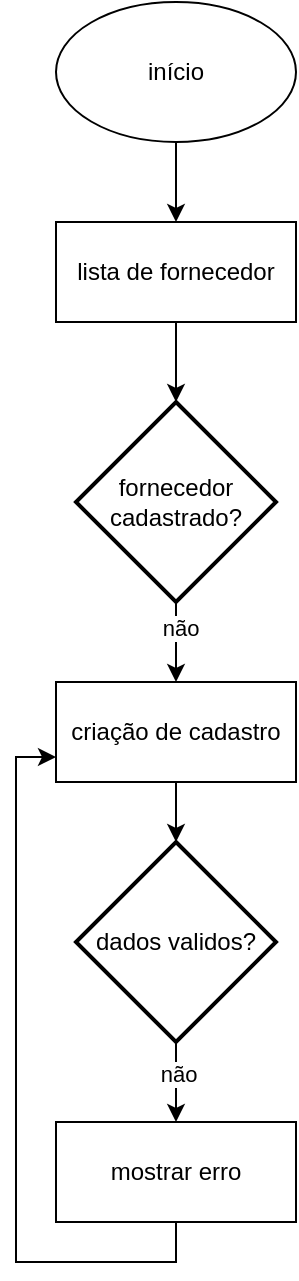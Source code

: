<mxfile version="24.4.7" type="device">
  <diagram name="Página-1" id="fzBaSC32xhZnemHiDt31">
    <mxGraphModel dx="1434" dy="782" grid="1" gridSize="10" guides="1" tooltips="1" connect="1" arrows="1" fold="1" page="1" pageScale="1" pageWidth="827" pageHeight="1169" math="0" shadow="0">
      <root>
        <mxCell id="0" />
        <mxCell id="1" parent="0" />
        <mxCell id="rr6VjP5Ene6Xwm0-y9D6-5" value="" style="edgeStyle=orthogonalEdgeStyle;rounded=0;orthogonalLoop=1;jettySize=auto;html=1;" edge="1" parent="1" source="rr6VjP5Ene6Xwm0-y9D6-1" target="rr6VjP5Ene6Xwm0-y9D6-3">
          <mxGeometry relative="1" as="geometry" />
        </mxCell>
        <mxCell id="rr6VjP5Ene6Xwm0-y9D6-1" value="início" style="ellipse;whiteSpace=wrap;html=1;" vertex="1" parent="1">
          <mxGeometry x="360" y="10" width="120" height="70" as="geometry" />
        </mxCell>
        <mxCell id="rr6VjP5Ene6Xwm0-y9D6-12" value="" style="edgeStyle=orthogonalEdgeStyle;rounded=0;orthogonalLoop=1;jettySize=auto;html=1;" edge="1" parent="1" source="rr6VjP5Ene6Xwm0-y9D6-3" target="rr6VjP5Ene6Xwm0-y9D6-7">
          <mxGeometry relative="1" as="geometry" />
        </mxCell>
        <mxCell id="rr6VjP5Ene6Xwm0-y9D6-3" value="lista de fornecedor" style="rounded=0;whiteSpace=wrap;html=1;" vertex="1" parent="1">
          <mxGeometry x="360" y="120" width="120" height="50" as="geometry" />
        </mxCell>
        <mxCell id="rr6VjP5Ene6Xwm0-y9D6-10" value="" style="edgeStyle=orthogonalEdgeStyle;rounded=0;orthogonalLoop=1;jettySize=auto;html=1;" edge="1" parent="1" source="rr6VjP5Ene6Xwm0-y9D6-7" target="rr6VjP5Ene6Xwm0-y9D6-9">
          <mxGeometry relative="1" as="geometry" />
        </mxCell>
        <mxCell id="rr6VjP5Ene6Xwm0-y9D6-13" value="não" style="edgeLabel;html=1;align=center;verticalAlign=middle;resizable=0;points=[];" vertex="1" connectable="0" parent="rr6VjP5Ene6Xwm0-y9D6-10">
          <mxGeometry x="-0.35" y="2" relative="1" as="geometry">
            <mxPoint as="offset" />
          </mxGeometry>
        </mxCell>
        <mxCell id="rr6VjP5Ene6Xwm0-y9D6-7" value="fornecedor cadastrado?" style="strokeWidth=2;html=1;shape=mxgraph.flowchart.decision;whiteSpace=wrap;" vertex="1" parent="1">
          <mxGeometry x="370" y="210" width="100" height="100" as="geometry" />
        </mxCell>
        <mxCell id="rr6VjP5Ene6Xwm0-y9D6-15" value="" style="edgeStyle=orthogonalEdgeStyle;rounded=0;orthogonalLoop=1;jettySize=auto;html=1;" edge="1" parent="1" source="rr6VjP5Ene6Xwm0-y9D6-9" target="rr6VjP5Ene6Xwm0-y9D6-14">
          <mxGeometry relative="1" as="geometry" />
        </mxCell>
        <mxCell id="rr6VjP5Ene6Xwm0-y9D6-9" value="criação de cadastro" style="rounded=0;whiteSpace=wrap;html=1;" vertex="1" parent="1">
          <mxGeometry x="360" y="350" width="120" height="50" as="geometry" />
        </mxCell>
        <mxCell id="rr6VjP5Ene6Xwm0-y9D6-21" value="" style="edgeStyle=orthogonalEdgeStyle;rounded=0;orthogonalLoop=1;jettySize=auto;html=1;" edge="1" parent="1" source="rr6VjP5Ene6Xwm0-y9D6-14" target="rr6VjP5Ene6Xwm0-y9D6-17">
          <mxGeometry relative="1" as="geometry" />
        </mxCell>
        <mxCell id="rr6VjP5Ene6Xwm0-y9D6-22" value="não" style="edgeLabel;html=1;align=center;verticalAlign=middle;resizable=0;points=[];" vertex="1" connectable="0" parent="rr6VjP5Ene6Xwm0-y9D6-21">
          <mxGeometry x="-0.2" y="1" relative="1" as="geometry">
            <mxPoint as="offset" />
          </mxGeometry>
        </mxCell>
        <mxCell id="rr6VjP5Ene6Xwm0-y9D6-14" value="dados validos?" style="strokeWidth=2;html=1;shape=mxgraph.flowchart.decision;whiteSpace=wrap;" vertex="1" parent="1">
          <mxGeometry x="370" y="430" width="100" height="100" as="geometry" />
        </mxCell>
        <mxCell id="rr6VjP5Ene6Xwm0-y9D6-19" style="edgeStyle=orthogonalEdgeStyle;rounded=0;orthogonalLoop=1;jettySize=auto;html=1;entryX=0;entryY=0.75;entryDx=0;entryDy=0;" edge="1" parent="1" source="rr6VjP5Ene6Xwm0-y9D6-17" target="rr6VjP5Ene6Xwm0-y9D6-9">
          <mxGeometry relative="1" as="geometry">
            <Array as="points">
              <mxPoint x="420" y="640" />
              <mxPoint x="340" y="640" />
              <mxPoint x="340" y="388" />
            </Array>
          </mxGeometry>
        </mxCell>
        <mxCell id="rr6VjP5Ene6Xwm0-y9D6-17" value="mostrar erro" style="rounded=0;whiteSpace=wrap;html=1;" vertex="1" parent="1">
          <mxGeometry x="360" y="570" width="120" height="50" as="geometry" />
        </mxCell>
      </root>
    </mxGraphModel>
  </diagram>
</mxfile>
